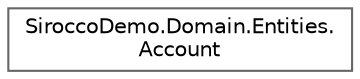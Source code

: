 digraph "Graphical Class Hierarchy"
{
 // LATEX_PDF_SIZE
  bgcolor="transparent";
  edge [fontname=Helvetica,fontsize=10,labelfontname=Helvetica,labelfontsize=10];
  node [fontname=Helvetica,fontsize=10,shape=box,height=0.2,width=0.4];
  rankdir="LR";
  Node0 [id="Node000000",label="SiroccoDemo.Domain.Entities.\lAccount",height=0.2,width=0.4,color="grey40", fillcolor="white", style="filled",URL="$class_sirocco_demo_1_1_domain_1_1_entities_1_1_account.html",tooltip=" "];
}
